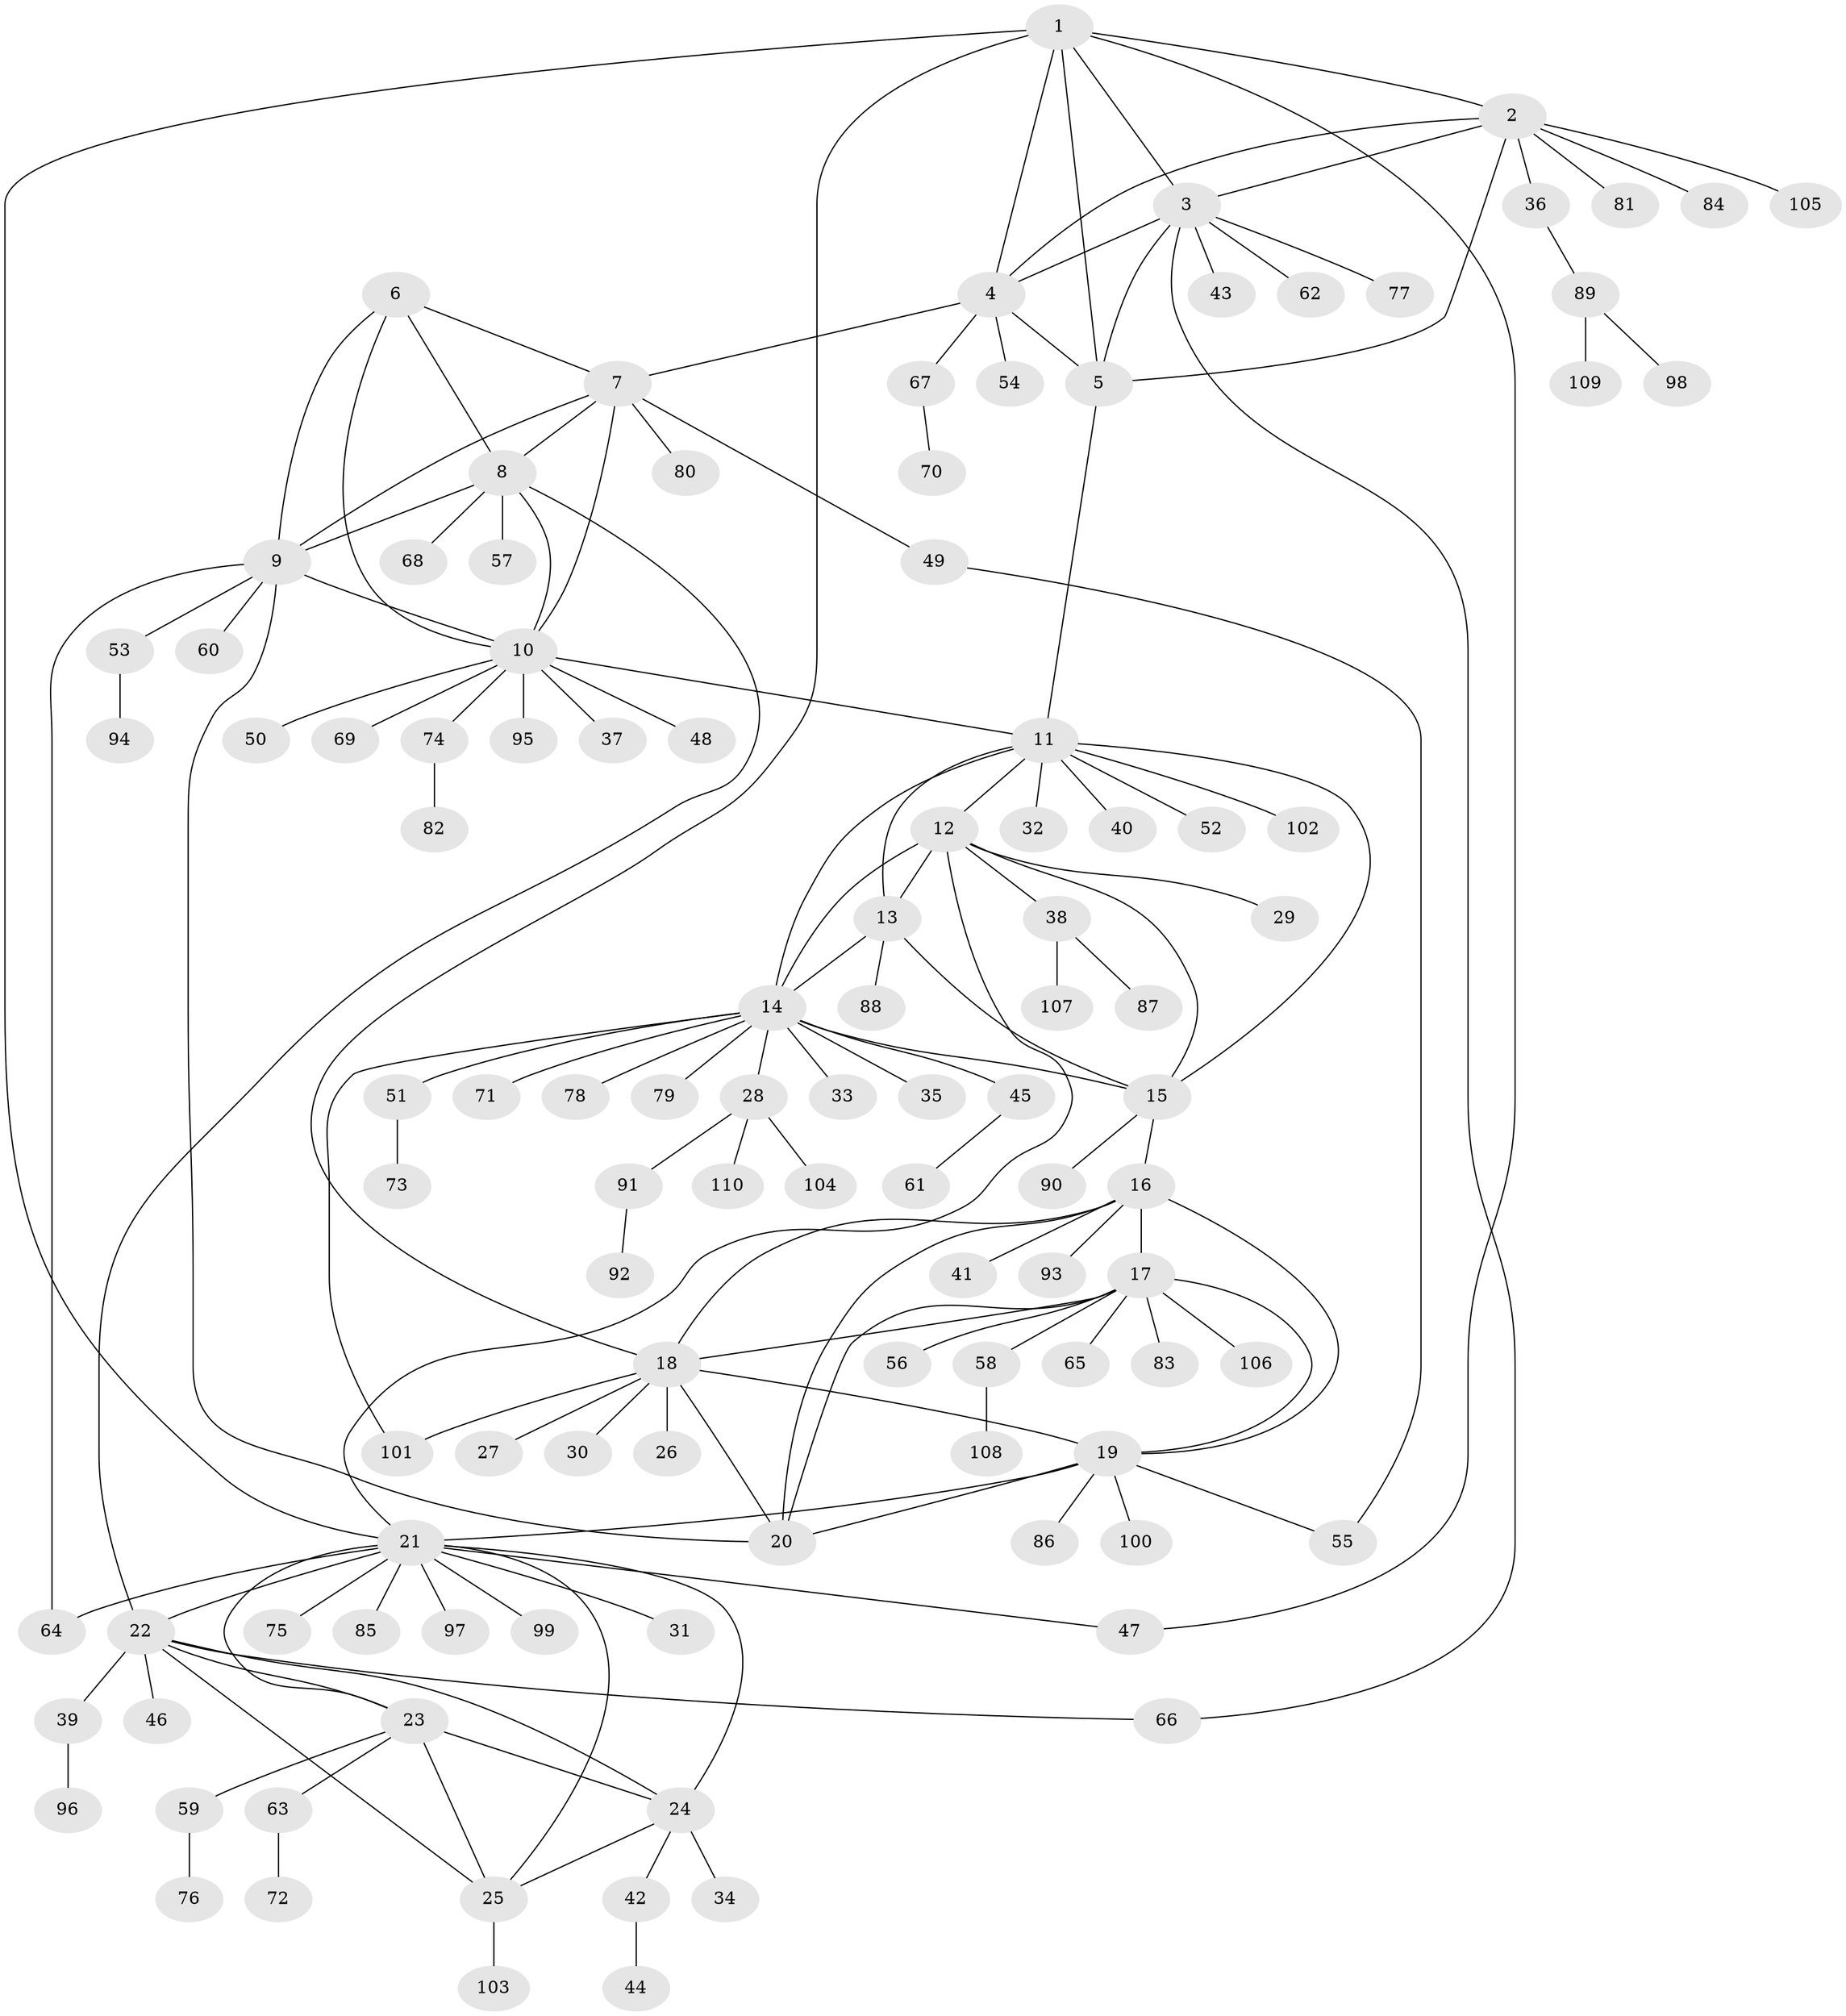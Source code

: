 // Generated by graph-tools (version 1.1) at 2025/16/03/09/25 04:16:05]
// undirected, 110 vertices, 150 edges
graph export_dot {
graph [start="1"]
  node [color=gray90,style=filled];
  1;
  2;
  3;
  4;
  5;
  6;
  7;
  8;
  9;
  10;
  11;
  12;
  13;
  14;
  15;
  16;
  17;
  18;
  19;
  20;
  21;
  22;
  23;
  24;
  25;
  26;
  27;
  28;
  29;
  30;
  31;
  32;
  33;
  34;
  35;
  36;
  37;
  38;
  39;
  40;
  41;
  42;
  43;
  44;
  45;
  46;
  47;
  48;
  49;
  50;
  51;
  52;
  53;
  54;
  55;
  56;
  57;
  58;
  59;
  60;
  61;
  62;
  63;
  64;
  65;
  66;
  67;
  68;
  69;
  70;
  71;
  72;
  73;
  74;
  75;
  76;
  77;
  78;
  79;
  80;
  81;
  82;
  83;
  84;
  85;
  86;
  87;
  88;
  89;
  90;
  91;
  92;
  93;
  94;
  95;
  96;
  97;
  98;
  99;
  100;
  101;
  102;
  103;
  104;
  105;
  106;
  107;
  108;
  109;
  110;
  1 -- 2;
  1 -- 3;
  1 -- 4;
  1 -- 5;
  1 -- 18;
  1 -- 21;
  1 -- 47;
  2 -- 3;
  2 -- 4;
  2 -- 5;
  2 -- 36;
  2 -- 81;
  2 -- 84;
  2 -- 105;
  3 -- 4;
  3 -- 5;
  3 -- 43;
  3 -- 62;
  3 -- 66;
  3 -- 77;
  4 -- 5;
  4 -- 7;
  4 -- 54;
  4 -- 67;
  5 -- 11;
  6 -- 7;
  6 -- 8;
  6 -- 9;
  6 -- 10;
  7 -- 8;
  7 -- 9;
  7 -- 10;
  7 -- 49;
  7 -- 80;
  8 -- 9;
  8 -- 10;
  8 -- 22;
  8 -- 57;
  8 -- 68;
  9 -- 10;
  9 -- 20;
  9 -- 53;
  9 -- 60;
  9 -- 64;
  10 -- 11;
  10 -- 37;
  10 -- 48;
  10 -- 50;
  10 -- 69;
  10 -- 74;
  10 -- 95;
  11 -- 12;
  11 -- 13;
  11 -- 14;
  11 -- 15;
  11 -- 32;
  11 -- 40;
  11 -- 52;
  11 -- 102;
  12 -- 13;
  12 -- 14;
  12 -- 15;
  12 -- 21;
  12 -- 29;
  12 -- 38;
  13 -- 14;
  13 -- 15;
  13 -- 88;
  14 -- 15;
  14 -- 28;
  14 -- 33;
  14 -- 35;
  14 -- 45;
  14 -- 51;
  14 -- 71;
  14 -- 78;
  14 -- 79;
  14 -- 101;
  15 -- 16;
  15 -- 90;
  16 -- 17;
  16 -- 18;
  16 -- 19;
  16 -- 20;
  16 -- 41;
  16 -- 93;
  17 -- 18;
  17 -- 19;
  17 -- 20;
  17 -- 56;
  17 -- 58;
  17 -- 65;
  17 -- 83;
  17 -- 106;
  18 -- 19;
  18 -- 20;
  18 -- 26;
  18 -- 27;
  18 -- 30;
  18 -- 101;
  19 -- 20;
  19 -- 21;
  19 -- 55;
  19 -- 86;
  19 -- 100;
  21 -- 22;
  21 -- 23;
  21 -- 24;
  21 -- 25;
  21 -- 31;
  21 -- 47;
  21 -- 64;
  21 -- 75;
  21 -- 85;
  21 -- 97;
  21 -- 99;
  22 -- 23;
  22 -- 24;
  22 -- 25;
  22 -- 39;
  22 -- 46;
  22 -- 66;
  23 -- 24;
  23 -- 25;
  23 -- 59;
  23 -- 63;
  24 -- 25;
  24 -- 34;
  24 -- 42;
  25 -- 103;
  28 -- 91;
  28 -- 104;
  28 -- 110;
  36 -- 89;
  38 -- 87;
  38 -- 107;
  39 -- 96;
  42 -- 44;
  45 -- 61;
  49 -- 55;
  51 -- 73;
  53 -- 94;
  58 -- 108;
  59 -- 76;
  63 -- 72;
  67 -- 70;
  74 -- 82;
  89 -- 98;
  89 -- 109;
  91 -- 92;
}
